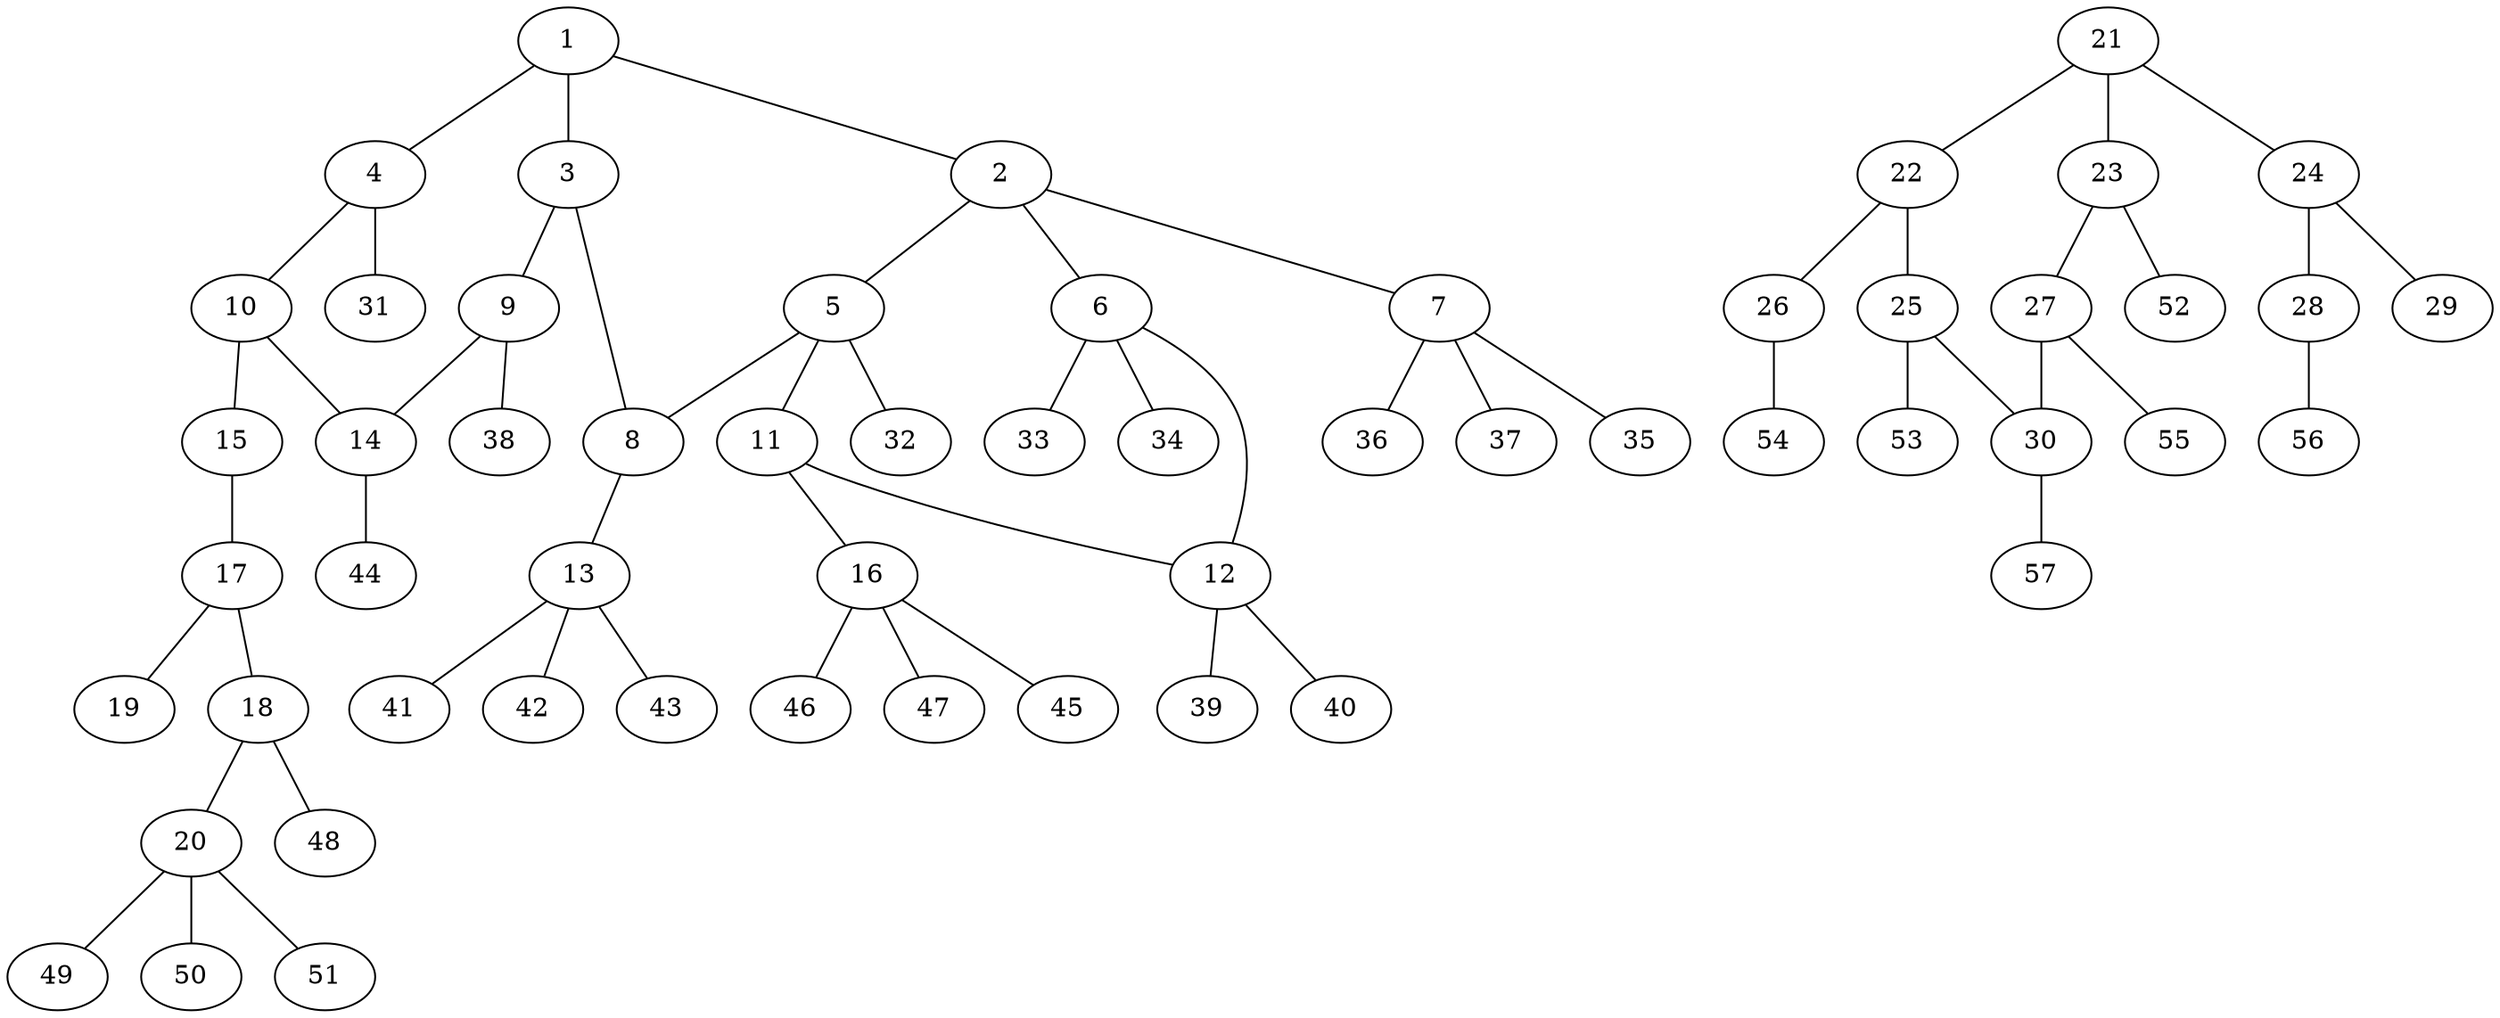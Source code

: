 graph molecule_2946 {
	1	 [chem=C];
	2	 [chem=C];
	1 -- 2	 [valence=1];
	3	 [chem=C];
	1 -- 3	 [valence=2];
	4	 [chem=C];
	1 -- 4	 [valence=1];
	5	 [chem=C];
	2 -- 5	 [valence=1];
	6	 [chem=C];
	2 -- 6	 [valence=1];
	7	 [chem=C];
	2 -- 7	 [valence=1];
	8	 [chem=N];
	3 -- 8	 [valence=1];
	9	 [chem=C];
	3 -- 9	 [valence=1];
	10	 [chem=C];
	4 -- 10	 [valence=2];
	31	 [chem=H];
	4 -- 31	 [valence=1];
	5 -- 8	 [valence=1];
	11	 [chem=N];
	5 -- 11	 [valence=1];
	32	 [chem=H];
	5 -- 32	 [valence=1];
	12	 [chem=C];
	6 -- 12	 [valence=1];
	33	 [chem=H];
	6 -- 33	 [valence=1];
	34	 [chem=H];
	6 -- 34	 [valence=1];
	35	 [chem=H];
	7 -- 35	 [valence=1];
	36	 [chem=H];
	7 -- 36	 [valence=1];
	37	 [chem=H];
	7 -- 37	 [valence=1];
	13	 [chem=C];
	8 -- 13	 [valence=1];
	14	 [chem=C];
	9 -- 14	 [valence=2];
	38	 [chem=H];
	9 -- 38	 [valence=1];
	10 -- 14	 [valence=1];
	15	 [chem=O];
	10 -- 15	 [valence=1];
	11 -- 12	 [valence=1];
	16	 [chem=C];
	11 -- 16	 [valence=1];
	39	 [chem=H];
	12 -- 39	 [valence=1];
	40	 [chem=H];
	12 -- 40	 [valence=1];
	41	 [chem=H];
	13 -- 41	 [valence=1];
	42	 [chem=H];
	13 -- 42	 [valence=1];
	43	 [chem=H];
	13 -- 43	 [valence=1];
	44	 [chem=H];
	14 -- 44	 [valence=1];
	17	 [chem=C];
	15 -- 17	 [valence=1];
	45	 [chem=H];
	16 -- 45	 [valence=1];
	46	 [chem=H];
	16 -- 46	 [valence=1];
	47	 [chem=H];
	16 -- 47	 [valence=1];
	18	 [chem=N];
	17 -- 18	 [valence=1];
	19	 [chem=O];
	17 -- 19	 [valence=2];
	20	 [chem=C];
	18 -- 20	 [valence=1];
	48	 [chem=H];
	18 -- 48	 [valence=1];
	49	 [chem=H];
	20 -- 49	 [valence=1];
	50	 [chem=H];
	20 -- 50	 [valence=1];
	51	 [chem=H];
	20 -- 51	 [valence=1];
	21	 [chem=C];
	22	 [chem=C];
	21 -- 22	 [valence=1];
	23	 [chem=C];
	21 -- 23	 [valence=2];
	24	 [chem=C];
	21 -- 24	 [valence=1];
	25	 [chem=C];
	22 -- 25	 [valence=2];
	26	 [chem=O];
	22 -- 26	 [valence=1];
	27	 [chem=C];
	23 -- 27	 [valence=1];
	52	 [chem=H];
	23 -- 52	 [valence=1];
	28	 [chem=O];
	24 -- 28	 [valence=1];
	29	 [chem=O];
	24 -- 29	 [valence=2];
	30	 [chem=C];
	25 -- 30	 [valence=1];
	53	 [chem=H];
	25 -- 53	 [valence=1];
	54	 [chem=H];
	26 -- 54	 [valence=1];
	27 -- 30	 [valence=2];
	55	 [chem=H];
	27 -- 55	 [valence=1];
	56	 [chem=H];
	28 -- 56	 [valence=1];
	57	 [chem=H];
	30 -- 57	 [valence=1];
}
